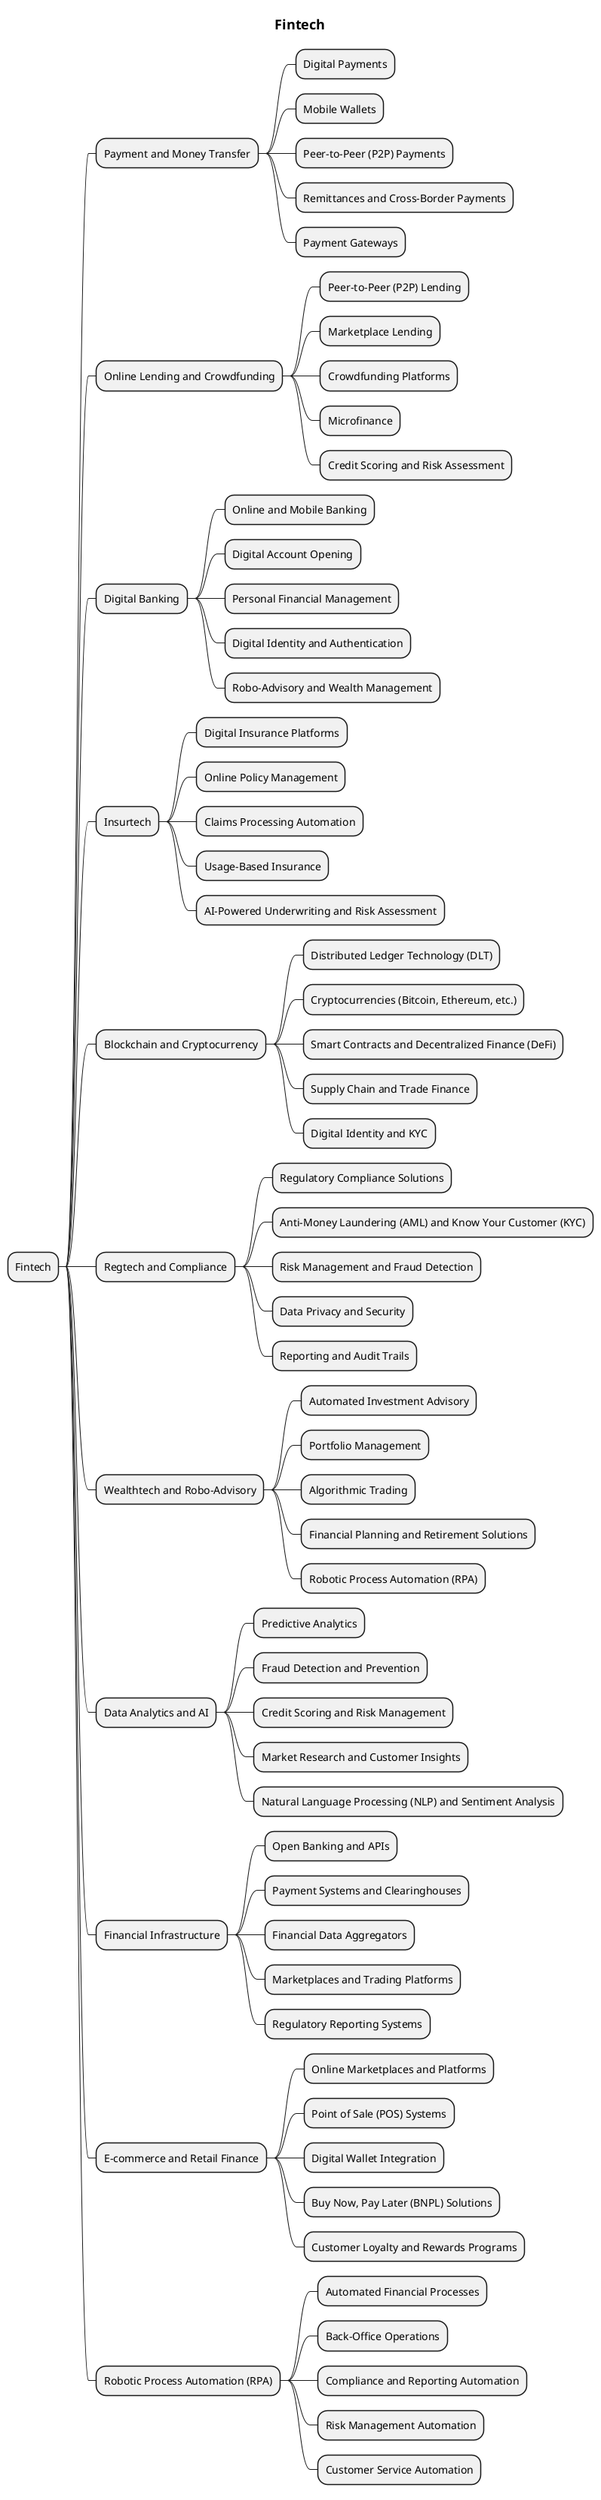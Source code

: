 @startmindmap

title = Fintech
* Fintech
** Payment and Money Transfer
*** Digital Payments
*** Mobile Wallets
*** Peer-to-Peer (P2P) Payments
*** Remittances and Cross-Border Payments
*** Payment Gateways
** Online Lending and Crowdfunding
*** Peer-to-Peer (P2P) Lending
*** Marketplace Lending
*** Crowdfunding Platforms
*** Microfinance
*** Credit Scoring and Risk Assessment
** Digital Banking
*** Online and Mobile Banking
*** Digital Account Opening
*** Personal Financial Management
*** Digital Identity and Authentication
*** Robo-Advisory and Wealth Management
** Insurtech
*** Digital Insurance Platforms
*** Online Policy Management
*** Claims Processing Automation
*** Usage-Based Insurance
*** AI-Powered Underwriting and Risk Assessment
** Blockchain and Cryptocurrency
*** Distributed Ledger Technology (DLT)
*** Cryptocurrencies (Bitcoin, Ethereum, etc.)
*** Smart Contracts and Decentralized Finance (DeFi)
*** Supply Chain and Trade Finance
*** Digital Identity and KYC
** Regtech and Compliance
*** Regulatory Compliance Solutions
*** Anti-Money Laundering (AML) and Know Your Customer (KYC)
*** Risk Management and Fraud Detection
*** Data Privacy and Security
*** Reporting and Audit Trails
** Wealthtech and Robo-Advisory
*** Automated Investment Advisory
*** Portfolio Management
*** Algorithmic Trading
*** Financial Planning and Retirement Solutions
*** Robotic Process Automation (RPA)
** Data Analytics and AI
*** Predictive Analytics
*** Fraud Detection and Prevention
*** Credit Scoring and Risk Management
*** Market Research and Customer Insights
*** Natural Language Processing (NLP) and Sentiment Analysis
** Financial Infrastructure
*** Open Banking and APIs
*** Payment Systems and Clearinghouses
*** Financial Data Aggregators
*** Marketplaces and Trading Platforms
*** Regulatory Reporting Systems
** E-commerce and Retail Finance
*** Online Marketplaces and Platforms
*** Point of Sale (POS) Systems
*** Digital Wallet Integration
*** Buy Now, Pay Later (BNPL) Solutions
*** Customer Loyalty and Rewards Programs
** Robotic Process Automation (RPA)
*** Automated Financial Processes
*** Back-Office Operations
*** Compliance and Reporting Automation
*** Risk Management Automation
*** Customer Service Automation

@endmindmap
